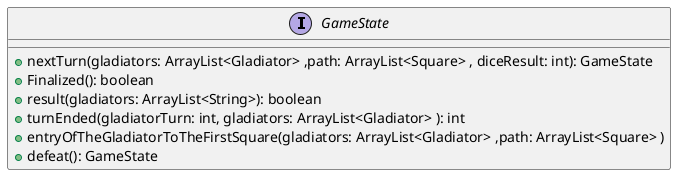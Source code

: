 @startuml
interface GameState {
    +nextTurn(gladiators: ArrayList<Gladiator> ,path: ArrayList<Square> , diceResult: int): GameState
    +Finalized(): boolean
    +result(gladiators: ArrayList<String>): boolean
    +turnEnded(gladiatorTurn: int, gladiators: ArrayList<Gladiator> ): int
    +entryOfTheGladiatorToTheFirstSquare(gladiators: ArrayList<Gladiator> ,path: ArrayList<Square> )
    +defeat(): GameState
}
@enduml